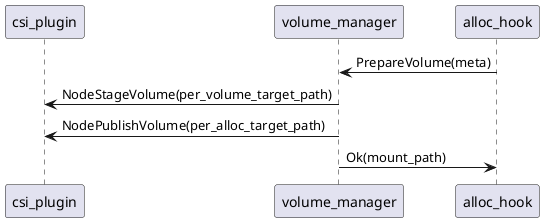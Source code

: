 @startuml
participant csi_plugin
participant volume_manager
participant alloc_hook

alloc_hook -> volume_manager : PrepareVolume(meta)
volume_manager -> csi_plugin : NodeStageVolume(per_volume_target_path)
volume_manager -> csi_plugin : NodePublishVolume(per_alloc_target_path)
volume_manager -> alloc_hook : Ok(mount_path)
@enduml
